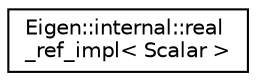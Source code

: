 digraph "Graphical Class Hierarchy"
{
  edge [fontname="Helvetica",fontsize="10",labelfontname="Helvetica",labelfontsize="10"];
  node [fontname="Helvetica",fontsize="10",shape=record];
  rankdir="LR";
  Node1 [label="Eigen::internal::real\l_ref_impl\< Scalar \>",height=0.2,width=0.4,color="black", fillcolor="white", style="filled",URL="$struct_eigen_1_1internal_1_1real__ref__impl.html"];
}
